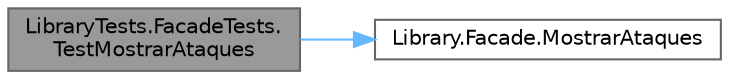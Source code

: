 digraph "LibraryTests.FacadeTests.TestMostrarAtaques"
{
 // INTERACTIVE_SVG=YES
 // LATEX_PDF_SIZE
  bgcolor="transparent";
  edge [fontname=Helvetica,fontsize=10,labelfontname=Helvetica,labelfontsize=10];
  node [fontname=Helvetica,fontsize=10,shape=box,height=0.2,width=0.4];
  rankdir="LR";
  Node1 [id="Node000001",label="LibraryTests.FacadeTests.\lTestMostrarAtaques",height=0.2,width=0.4,color="gray40", fillcolor="grey60", style="filled", fontcolor="black",tooltip="Este test comprueba que se pueda obtener los ataques disponibles para el turno."];
  Node1 -> Node2 [id="edge1_Node000001_Node000002",color="steelblue1",style="solid",tooltip=" "];
  Node2 [id="Node000002",label="Library.Facade.MostrarAtaques",height=0.2,width=0.4,color="grey40", fillcolor="white", style="filled",URL="$classLibrary_1_1Facade.html#a81c87df927032c1116b17acc9d37ce13",tooltip="Muestra los ataques disponibles."];
}
